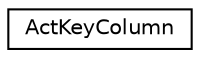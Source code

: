 digraph G
{
  edge [fontname="Helvetica",fontsize="10",labelfontname="Helvetica",labelfontsize="10"];
  node [fontname="Helvetica",fontsize="10",shape=record];
  rankdir=LR;
  Node1 [label="ActKeyColumn",height=0.2,width=0.4,color="black", fillcolor="white", style="filled",URL="$dc/d1c/structActKeyColumn.html"];
}
